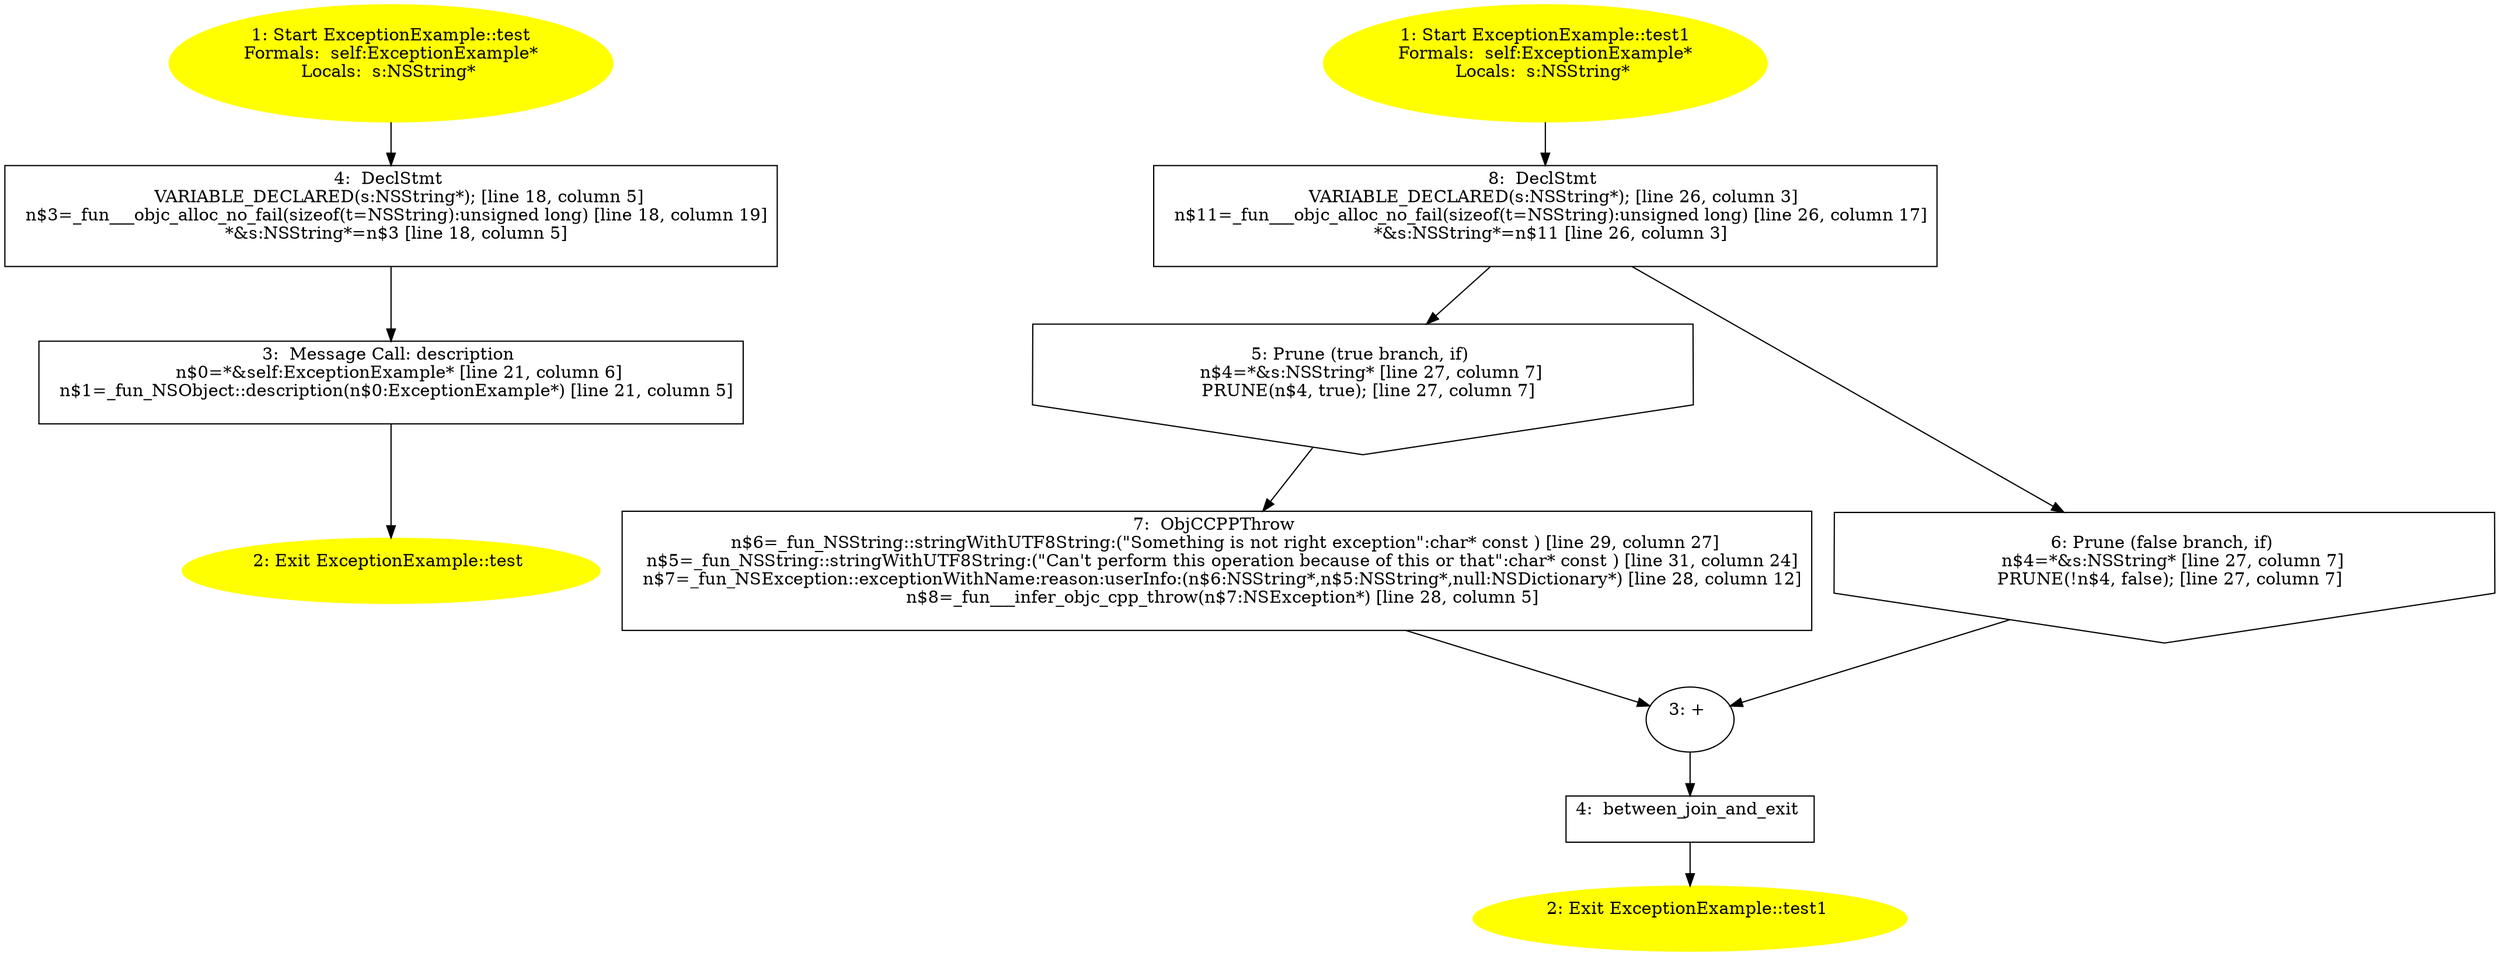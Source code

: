 /* @generated */
digraph cfg {
"test#ExceptionExample#instance.513cde8d794322493646dbd1821516dd_1" [label="1: Start ExceptionExample::test\nFormals:  self:ExceptionExample*\nLocals:  s:NSString* \n  " color=yellow style=filled]
	

	 "test#ExceptionExample#instance.513cde8d794322493646dbd1821516dd_1" -> "test#ExceptionExample#instance.513cde8d794322493646dbd1821516dd_4" ;
"test#ExceptionExample#instance.513cde8d794322493646dbd1821516dd_2" [label="2: Exit ExceptionExample::test \n  " color=yellow style=filled]
	

"test#ExceptionExample#instance.513cde8d794322493646dbd1821516dd_3" [label="3:  Message Call: description \n   n$0=*&self:ExceptionExample* [line 21, column 6]\n  n$1=_fun_NSObject::description(n$0:ExceptionExample*) [line 21, column 5]\n " shape="box"]
	

	 "test#ExceptionExample#instance.513cde8d794322493646dbd1821516dd_3" -> "test#ExceptionExample#instance.513cde8d794322493646dbd1821516dd_2" ;
"test#ExceptionExample#instance.513cde8d794322493646dbd1821516dd_4" [label="4:  DeclStmt \n   VARIABLE_DECLARED(s:NSString*); [line 18, column 5]\n  n$3=_fun___objc_alloc_no_fail(sizeof(t=NSString):unsigned long) [line 18, column 19]\n  *&s:NSString*=n$3 [line 18, column 5]\n " shape="box"]
	

	 "test#ExceptionExample#instance.513cde8d794322493646dbd1821516dd_4" -> "test#ExceptionExample#instance.513cde8d794322493646dbd1821516dd_3" ;
"test1#ExceptionExample#instance.400b3bc567ff814f7f6788584460738f_1" [label="1: Start ExceptionExample::test1\nFormals:  self:ExceptionExample*\nLocals:  s:NSString* \n  " color=yellow style=filled]
	

	 "test1#ExceptionExample#instance.400b3bc567ff814f7f6788584460738f_1" -> "test1#ExceptionExample#instance.400b3bc567ff814f7f6788584460738f_8" ;
"test1#ExceptionExample#instance.400b3bc567ff814f7f6788584460738f_2" [label="2: Exit ExceptionExample::test1 \n  " color=yellow style=filled]
	

"test1#ExceptionExample#instance.400b3bc567ff814f7f6788584460738f_3" [label="3: + \n  " ]
	

	 "test1#ExceptionExample#instance.400b3bc567ff814f7f6788584460738f_3" -> "test1#ExceptionExample#instance.400b3bc567ff814f7f6788584460738f_4" ;
"test1#ExceptionExample#instance.400b3bc567ff814f7f6788584460738f_4" [label="4:  between_join_and_exit \n  " shape="box"]
	

	 "test1#ExceptionExample#instance.400b3bc567ff814f7f6788584460738f_4" -> "test1#ExceptionExample#instance.400b3bc567ff814f7f6788584460738f_2" ;
"test1#ExceptionExample#instance.400b3bc567ff814f7f6788584460738f_5" [label="5: Prune (true branch, if) \n   n$4=*&s:NSString* [line 27, column 7]\n  PRUNE(n$4, true); [line 27, column 7]\n " shape="invhouse"]
	

	 "test1#ExceptionExample#instance.400b3bc567ff814f7f6788584460738f_5" -> "test1#ExceptionExample#instance.400b3bc567ff814f7f6788584460738f_7" ;
"test1#ExceptionExample#instance.400b3bc567ff814f7f6788584460738f_6" [label="6: Prune (false branch, if) \n   n$4=*&s:NSString* [line 27, column 7]\n  PRUNE(!n$4, false); [line 27, column 7]\n " shape="invhouse"]
	

	 "test1#ExceptionExample#instance.400b3bc567ff814f7f6788584460738f_6" -> "test1#ExceptionExample#instance.400b3bc567ff814f7f6788584460738f_3" ;
"test1#ExceptionExample#instance.400b3bc567ff814f7f6788584460738f_7" [label="7:  ObjCCPPThrow \n   n$6=_fun_NSString::stringWithUTF8String:(\"Something is not right exception\":char* const ) [line 29, column 27]\n  n$5=_fun_NSString::stringWithUTF8String:(\"Can't perform this operation because of this or that\":char* const ) [line 31, column 24]\n  n$7=_fun_NSException::exceptionWithName:reason:userInfo:(n$6:NSString*,n$5:NSString*,null:NSDictionary*) [line 28, column 12]\n  n$8=_fun___infer_objc_cpp_throw(n$7:NSException*) [line 28, column 5]\n " shape="box"]
	

	 "test1#ExceptionExample#instance.400b3bc567ff814f7f6788584460738f_7" -> "test1#ExceptionExample#instance.400b3bc567ff814f7f6788584460738f_3" ;
"test1#ExceptionExample#instance.400b3bc567ff814f7f6788584460738f_8" [label="8:  DeclStmt \n   VARIABLE_DECLARED(s:NSString*); [line 26, column 3]\n  n$11=_fun___objc_alloc_no_fail(sizeof(t=NSString):unsigned long) [line 26, column 17]\n  *&s:NSString*=n$11 [line 26, column 3]\n " shape="box"]
	

	 "test1#ExceptionExample#instance.400b3bc567ff814f7f6788584460738f_8" -> "test1#ExceptionExample#instance.400b3bc567ff814f7f6788584460738f_5" ;
	 "test1#ExceptionExample#instance.400b3bc567ff814f7f6788584460738f_8" -> "test1#ExceptionExample#instance.400b3bc567ff814f7f6788584460738f_6" ;
}
